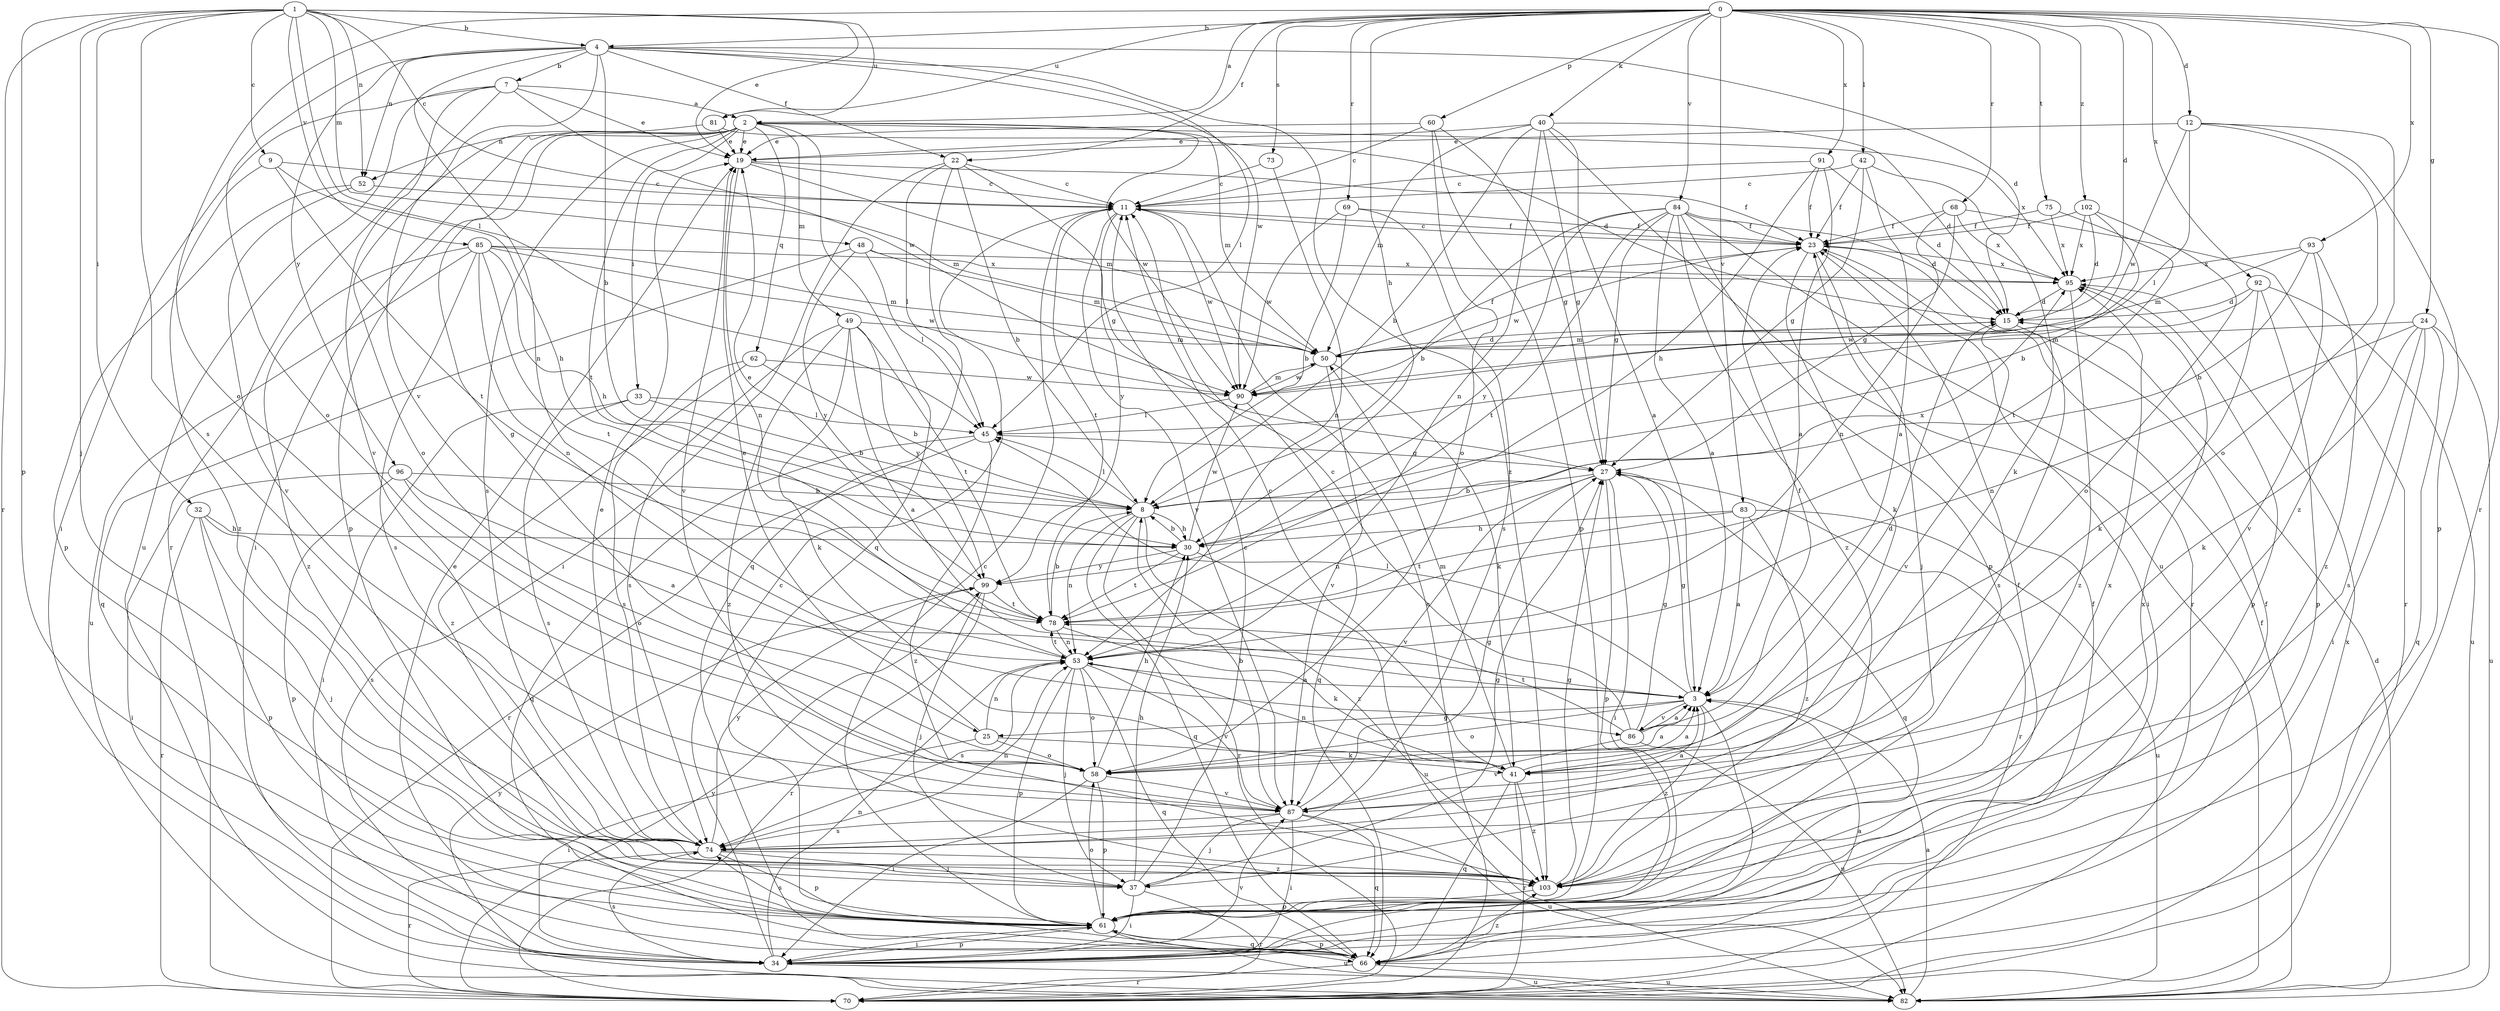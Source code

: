 strict digraph  {
0;
1;
2;
3;
4;
7;
8;
9;
11;
12;
15;
19;
22;
23;
24;
25;
27;
30;
32;
33;
34;
37;
40;
41;
42;
45;
48;
49;
50;
52;
53;
58;
60;
61;
62;
66;
68;
69;
70;
73;
74;
75;
78;
81;
82;
83;
84;
85;
86;
87;
90;
91;
92;
93;
95;
96;
99;
102;
103;
0 -> 2  [label=a];
0 -> 4  [label=b];
0 -> 12  [label=d];
0 -> 15  [label=d];
0 -> 22  [label=f];
0 -> 24  [label=g];
0 -> 30  [label=h];
0 -> 40  [label=k];
0 -> 42  [label=l];
0 -> 58  [label=o];
0 -> 60  [label=p];
0 -> 68  [label=r];
0 -> 69  [label=r];
0 -> 70  [label=r];
0 -> 73  [label=s];
0 -> 75  [label=t];
0 -> 81  [label=u];
0 -> 83  [label=v];
0 -> 84  [label=v];
0 -> 91  [label=x];
0 -> 92  [label=x];
0 -> 93  [label=x];
0 -> 102  [label=z];
1 -> 4  [label=b];
1 -> 9  [label=c];
1 -> 11  [label=c];
1 -> 19  [label=e];
1 -> 32  [label=i];
1 -> 37  [label=j];
1 -> 45  [label=l];
1 -> 48  [label=m];
1 -> 52  [label=n];
1 -> 61  [label=p];
1 -> 70  [label=r];
1 -> 74  [label=s];
1 -> 81  [label=u];
1 -> 85  [label=v];
2 -> 19  [label=e];
2 -> 25  [label=g];
2 -> 33  [label=i];
2 -> 34  [label=i];
2 -> 49  [label=m];
2 -> 50  [label=m];
2 -> 52  [label=n];
2 -> 61  [label=p];
2 -> 62  [label=q];
2 -> 66  [label=q];
2 -> 74  [label=s];
2 -> 78  [label=t];
2 -> 90  [label=w];
2 -> 95  [label=x];
3 -> 25  [label=g];
3 -> 27  [label=g];
3 -> 34  [label=i];
3 -> 45  [label=l];
3 -> 58  [label=o];
3 -> 86  [label=v];
3 -> 103  [label=z];
4 -> 7  [label=b];
4 -> 8  [label=b];
4 -> 15  [label=d];
4 -> 22  [label=f];
4 -> 45  [label=l];
4 -> 52  [label=n];
4 -> 53  [label=n];
4 -> 58  [label=o];
4 -> 86  [label=v];
4 -> 90  [label=w];
4 -> 96  [label=y];
4 -> 103  [label=z];
7 -> 2  [label=a];
7 -> 19  [label=e];
7 -> 34  [label=i];
7 -> 70  [label=r];
7 -> 82  [label=u];
7 -> 87  [label=v];
7 -> 90  [label=w];
8 -> 30  [label=h];
8 -> 45  [label=l];
8 -> 53  [label=n];
8 -> 66  [label=q];
8 -> 70  [label=r];
8 -> 103  [label=z];
9 -> 11  [label=c];
9 -> 30  [label=h];
9 -> 78  [label=t];
9 -> 103  [label=z];
11 -> 23  [label=f];
11 -> 78  [label=t];
11 -> 87  [label=v];
11 -> 90  [label=w];
11 -> 99  [label=y];
12 -> 19  [label=e];
12 -> 45  [label=l];
12 -> 58  [label=o];
12 -> 61  [label=p];
12 -> 90  [label=w];
12 -> 103  [label=z];
15 -> 50  [label=m];
15 -> 74  [label=s];
15 -> 87  [label=v];
19 -> 11  [label=c];
19 -> 23  [label=f];
19 -> 50  [label=m];
19 -> 53  [label=n];
19 -> 87  [label=v];
22 -> 8  [label=b];
22 -> 11  [label=c];
22 -> 27  [label=g];
22 -> 34  [label=i];
22 -> 45  [label=l];
22 -> 66  [label=q];
23 -> 11  [label=c];
23 -> 34  [label=i];
23 -> 37  [label=j];
23 -> 41  [label=k];
23 -> 90  [label=w];
23 -> 95  [label=x];
24 -> 34  [label=i];
24 -> 41  [label=k];
24 -> 50  [label=m];
24 -> 53  [label=n];
24 -> 66  [label=q];
24 -> 74  [label=s];
24 -> 82  [label=u];
25 -> 19  [label=e];
25 -> 34  [label=i];
25 -> 41  [label=k];
25 -> 53  [label=n];
25 -> 58  [label=o];
27 -> 8  [label=b];
27 -> 34  [label=i];
27 -> 53  [label=n];
27 -> 61  [label=p];
27 -> 66  [label=q];
27 -> 70  [label=r];
27 -> 87  [label=v];
30 -> 8  [label=b];
30 -> 78  [label=t];
30 -> 82  [label=u];
30 -> 90  [label=w];
30 -> 95  [label=x];
30 -> 99  [label=y];
32 -> 30  [label=h];
32 -> 37  [label=j];
32 -> 61  [label=p];
32 -> 70  [label=r];
32 -> 74  [label=s];
33 -> 8  [label=b];
33 -> 34  [label=i];
33 -> 45  [label=l];
33 -> 74  [label=s];
34 -> 11  [label=c];
34 -> 23  [label=f];
34 -> 53  [label=n];
34 -> 61  [label=p];
34 -> 74  [label=s];
34 -> 82  [label=u];
34 -> 87  [label=v];
37 -> 11  [label=c];
37 -> 27  [label=g];
37 -> 30  [label=h];
37 -> 34  [label=i];
37 -> 70  [label=r];
40 -> 3  [label=a];
40 -> 8  [label=b];
40 -> 15  [label=d];
40 -> 19  [label=e];
40 -> 27  [label=g];
40 -> 50  [label=m];
40 -> 53  [label=n];
40 -> 82  [label=u];
41 -> 3  [label=a];
41 -> 11  [label=c];
41 -> 50  [label=m];
41 -> 53  [label=n];
41 -> 66  [label=q];
41 -> 70  [label=r];
41 -> 103  [label=z];
42 -> 3  [label=a];
42 -> 11  [label=c];
42 -> 23  [label=f];
42 -> 27  [label=g];
42 -> 41  [label=k];
45 -> 27  [label=g];
45 -> 66  [label=q];
45 -> 70  [label=r];
45 -> 103  [label=z];
48 -> 45  [label=l];
48 -> 50  [label=m];
48 -> 66  [label=q];
48 -> 95  [label=x];
48 -> 99  [label=y];
49 -> 3  [label=a];
49 -> 41  [label=k];
49 -> 50  [label=m];
49 -> 74  [label=s];
49 -> 78  [label=t];
49 -> 99  [label=y];
49 -> 103  [label=z];
50 -> 15  [label=d];
50 -> 23  [label=f];
50 -> 41  [label=k];
50 -> 87  [label=v];
50 -> 90  [label=w];
52 -> 50  [label=m];
52 -> 61  [label=p];
52 -> 87  [label=v];
53 -> 3  [label=a];
53 -> 37  [label=j];
53 -> 58  [label=o];
53 -> 61  [label=p];
53 -> 66  [label=q];
53 -> 74  [label=s];
53 -> 78  [label=t];
53 -> 87  [label=v];
58 -> 3  [label=a];
58 -> 30  [label=h];
58 -> 34  [label=i];
58 -> 61  [label=p];
58 -> 87  [label=v];
60 -> 11  [label=c];
60 -> 19  [label=e];
60 -> 27  [label=g];
60 -> 58  [label=o];
60 -> 61  [label=p];
61 -> 11  [label=c];
61 -> 23  [label=f];
61 -> 34  [label=i];
61 -> 58  [label=o];
61 -> 66  [label=q];
61 -> 74  [label=s];
61 -> 82  [label=u];
61 -> 95  [label=x];
62 -> 8  [label=b];
62 -> 74  [label=s];
62 -> 90  [label=w];
62 -> 103  [label=z];
66 -> 3  [label=a];
66 -> 19  [label=e];
66 -> 23  [label=f];
66 -> 61  [label=p];
66 -> 70  [label=r];
66 -> 82  [label=u];
66 -> 103  [label=z];
68 -> 23  [label=f];
68 -> 27  [label=g];
68 -> 53  [label=n];
68 -> 70  [label=r];
68 -> 95  [label=x];
69 -> 8  [label=b];
69 -> 23  [label=f];
69 -> 74  [label=s];
69 -> 90  [label=w];
70 -> 11  [label=c];
70 -> 95  [label=x];
70 -> 99  [label=y];
73 -> 11  [label=c];
73 -> 53  [label=n];
74 -> 19  [label=e];
74 -> 37  [label=j];
74 -> 53  [label=n];
74 -> 61  [label=p];
74 -> 70  [label=r];
74 -> 99  [label=y];
74 -> 103  [label=z];
75 -> 23  [label=f];
75 -> 78  [label=t];
75 -> 95  [label=x];
78 -> 8  [label=b];
78 -> 41  [label=k];
78 -> 53  [label=n];
81 -> 15  [label=d];
81 -> 19  [label=e];
81 -> 58  [label=o];
82 -> 3  [label=a];
82 -> 15  [label=d];
82 -> 23  [label=f];
82 -> 99  [label=y];
83 -> 3  [label=a];
83 -> 30  [label=h];
83 -> 78  [label=t];
83 -> 82  [label=u];
83 -> 103  [label=z];
84 -> 3  [label=a];
84 -> 8  [label=b];
84 -> 15  [label=d];
84 -> 23  [label=f];
84 -> 27  [label=g];
84 -> 61  [label=p];
84 -> 70  [label=r];
84 -> 78  [label=t];
84 -> 99  [label=y];
84 -> 103  [label=z];
85 -> 30  [label=h];
85 -> 50  [label=m];
85 -> 53  [label=n];
85 -> 74  [label=s];
85 -> 78  [label=t];
85 -> 82  [label=u];
85 -> 90  [label=w];
85 -> 95  [label=x];
85 -> 103  [label=z];
86 -> 3  [label=a];
86 -> 11  [label=c];
86 -> 15  [label=d];
86 -> 23  [label=f];
86 -> 27  [label=g];
86 -> 78  [label=t];
86 -> 82  [label=u];
86 -> 87  [label=v];
87 -> 3  [label=a];
87 -> 8  [label=b];
87 -> 27  [label=g];
87 -> 34  [label=i];
87 -> 37  [label=j];
87 -> 66  [label=q];
87 -> 74  [label=s];
87 -> 82  [label=u];
90 -> 45  [label=l];
90 -> 50  [label=m];
90 -> 66  [label=q];
91 -> 3  [label=a];
91 -> 11  [label=c];
91 -> 15  [label=d];
91 -> 23  [label=f];
91 -> 30  [label=h];
92 -> 15  [label=d];
92 -> 41  [label=k];
92 -> 61  [label=p];
92 -> 82  [label=u];
92 -> 90  [label=w];
93 -> 8  [label=b];
93 -> 50  [label=m];
93 -> 87  [label=v];
93 -> 95  [label=x];
93 -> 103  [label=z];
95 -> 15  [label=d];
95 -> 61  [label=p];
95 -> 103  [label=z];
96 -> 3  [label=a];
96 -> 8  [label=b];
96 -> 34  [label=i];
96 -> 58  [label=o];
96 -> 61  [label=p];
99 -> 19  [label=e];
99 -> 37  [label=j];
99 -> 70  [label=r];
99 -> 78  [label=t];
102 -> 8  [label=b];
102 -> 15  [label=d];
102 -> 23  [label=f];
102 -> 58  [label=o];
102 -> 95  [label=x];
103 -> 27  [label=g];
103 -> 61  [label=p];
103 -> 95  [label=x];
}
